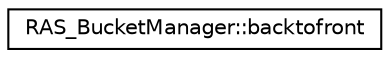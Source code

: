 digraph G
{
  edge [fontname="Helvetica",fontsize="10",labelfontname="Helvetica",labelfontsize="10"];
  node [fontname="Helvetica",fontsize="10",shape=record];
  rankdir=LR;
  Node1 [label="RAS_BucketManager::backtofront",height=0.2,width=0.4,color="black", fillcolor="white", style="filled",URL="$de/d87/structRAS__BucketManager_1_1backtofront.html"];
}
